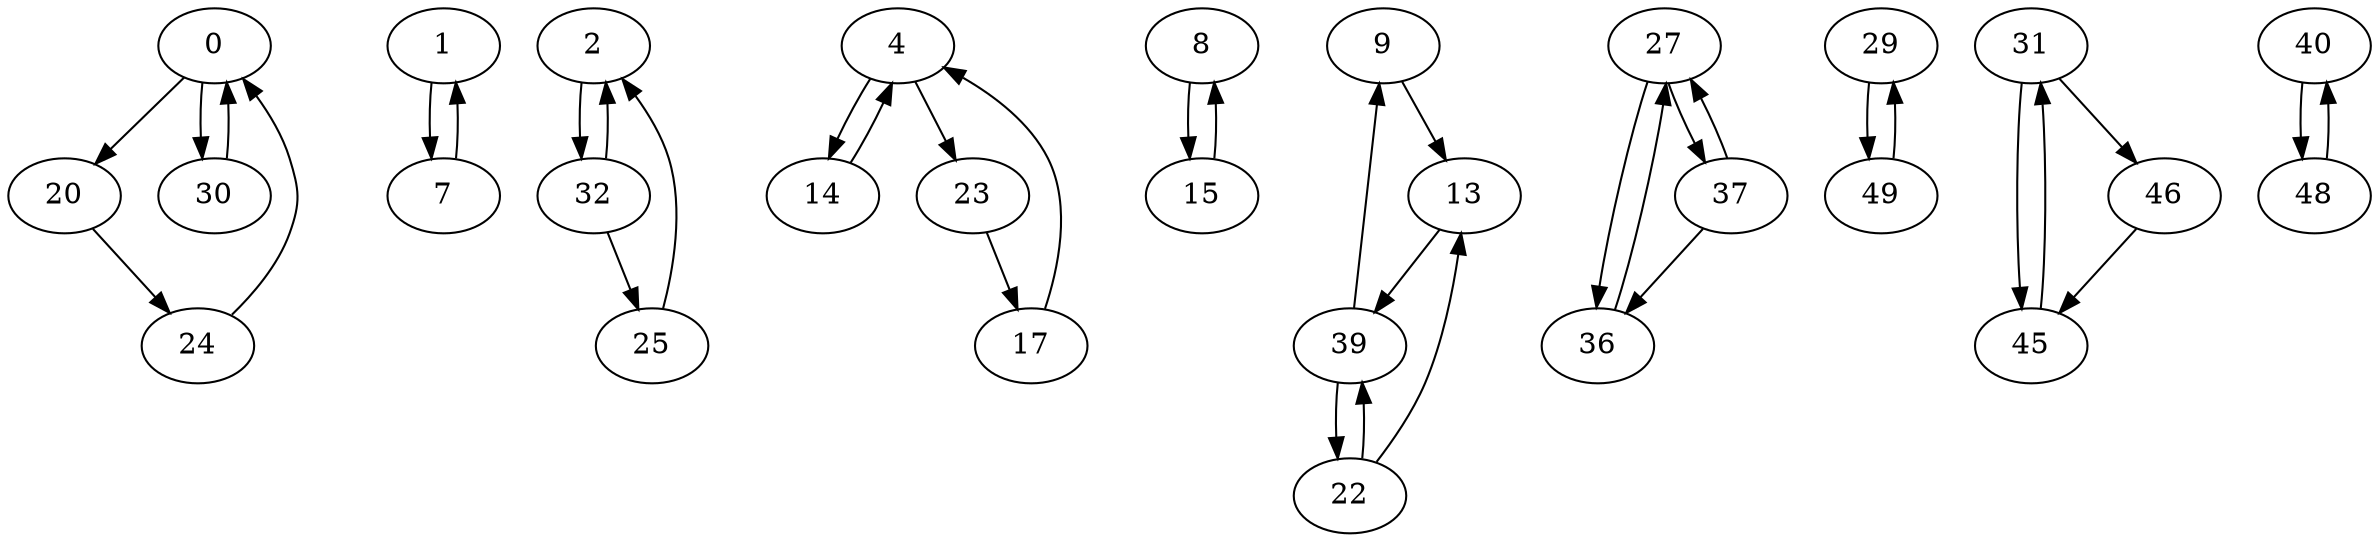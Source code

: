 digraph G {
  0 -> 20;
  0 -> 30;
  1 -> 7;
  2 -> 32;
  4 -> 14;
  4 -> 23;
  7 -> 1;
  8 -> 15;
  9 -> 13;
  13 -> 39;
  14 -> 4;
  15 -> 8;
  17 -> 4;
  20 -> 24;
  22 -> 13;
  22 -> 39;
  23 -> 17;
  24 -> 0;
  25 -> 2;
  27 -> 36;
  27 -> 37;
  29 -> 49;
  30 -> 0;
  31 -> 45;
  31 -> 46;
  32 -> 2;
  32 -> 25;
  36 -> 27;
  37 -> 27;
  37 -> 36;
  39 -> 9;
  39 -> 22;
  40 -> 48;
  45 -> 31;
  46 -> 45;
  48 -> 40;
  49 -> 29;
}